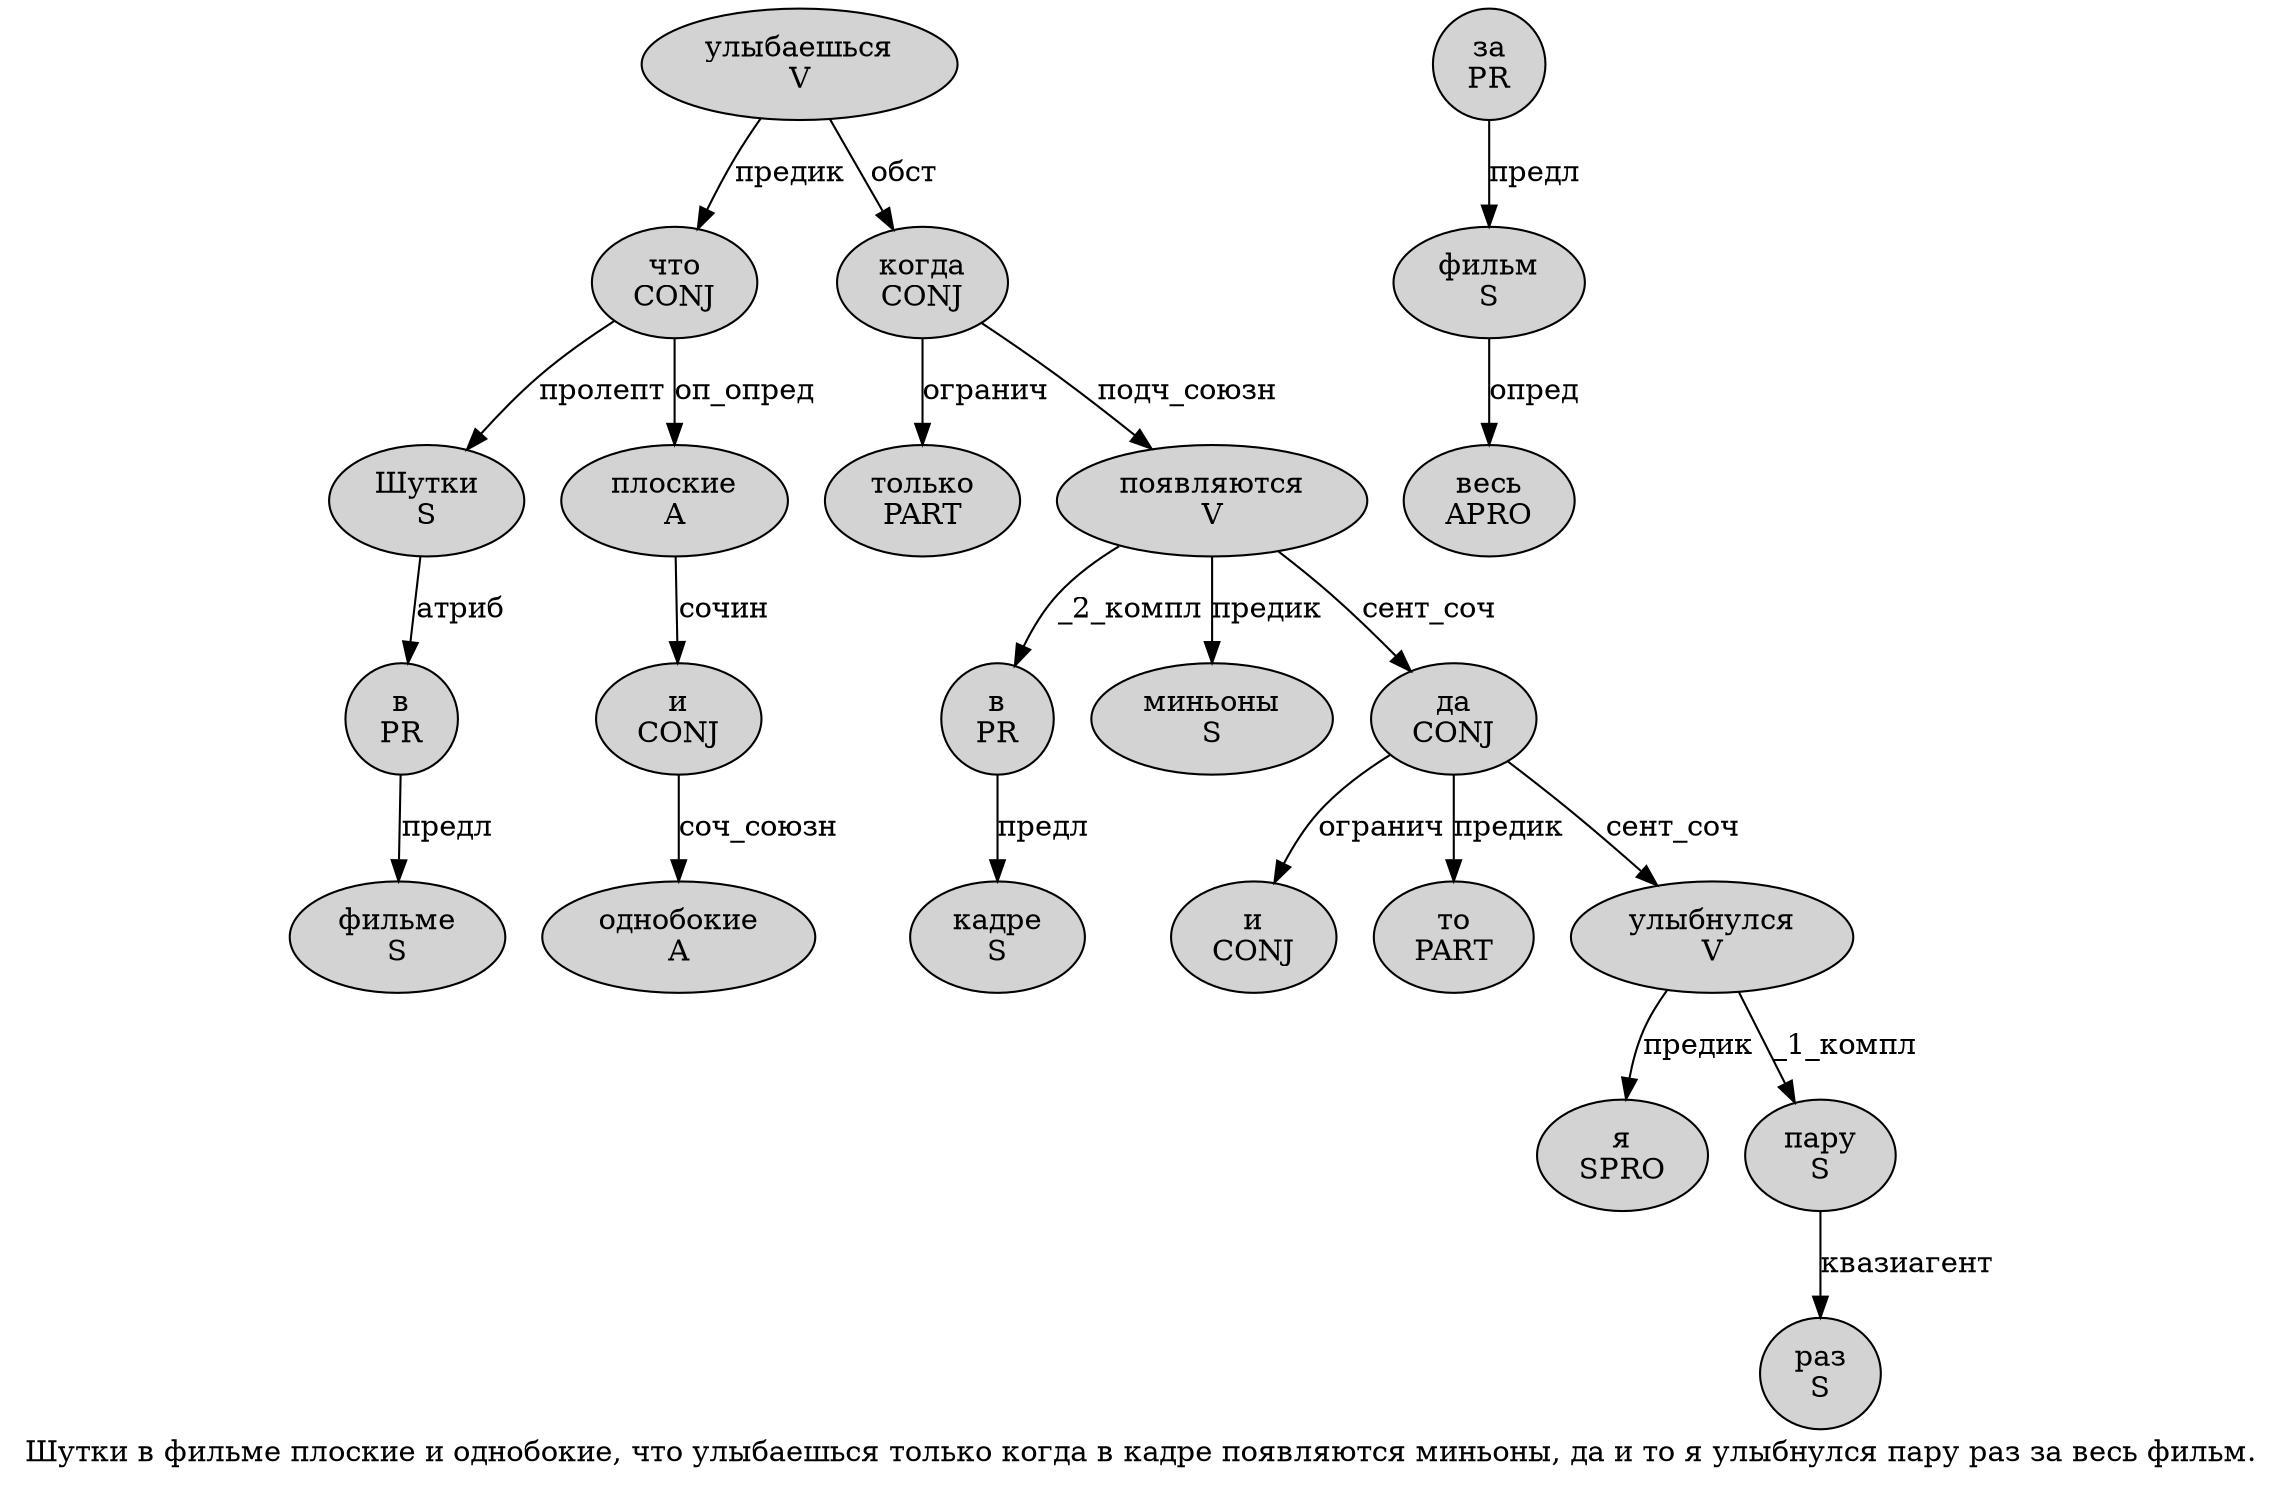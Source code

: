digraph SENTENCE_2936 {
	graph [label="Шутки в фильме плоские и однобокие, что улыбаешься только когда в кадре появляются миньоны, да и то я улыбнулся пару раз за весь фильм."]
	node [style=filled]
		0 [label="Шутки
S" color="" fillcolor=lightgray penwidth=1 shape=ellipse]
		1 [label="в
PR" color="" fillcolor=lightgray penwidth=1 shape=ellipse]
		2 [label="фильме
S" color="" fillcolor=lightgray penwidth=1 shape=ellipse]
		3 [label="плоские
A" color="" fillcolor=lightgray penwidth=1 shape=ellipse]
		4 [label="и
CONJ" color="" fillcolor=lightgray penwidth=1 shape=ellipse]
		5 [label="однобокие
A" color="" fillcolor=lightgray penwidth=1 shape=ellipse]
		7 [label="что
CONJ" color="" fillcolor=lightgray penwidth=1 shape=ellipse]
		8 [label="улыбаешься
V" color="" fillcolor=lightgray penwidth=1 shape=ellipse]
		9 [label="только
PART" color="" fillcolor=lightgray penwidth=1 shape=ellipse]
		10 [label="когда
CONJ" color="" fillcolor=lightgray penwidth=1 shape=ellipse]
		11 [label="в
PR" color="" fillcolor=lightgray penwidth=1 shape=ellipse]
		12 [label="кадре
S" color="" fillcolor=lightgray penwidth=1 shape=ellipse]
		13 [label="появляются
V" color="" fillcolor=lightgray penwidth=1 shape=ellipse]
		14 [label="миньоны
S" color="" fillcolor=lightgray penwidth=1 shape=ellipse]
		16 [label="да
CONJ" color="" fillcolor=lightgray penwidth=1 shape=ellipse]
		17 [label="и
CONJ" color="" fillcolor=lightgray penwidth=1 shape=ellipse]
		18 [label="то
PART" color="" fillcolor=lightgray penwidth=1 shape=ellipse]
		19 [label="я
SPRO" color="" fillcolor=lightgray penwidth=1 shape=ellipse]
		20 [label="улыбнулся
V" color="" fillcolor=lightgray penwidth=1 shape=ellipse]
		21 [label="пару
S" color="" fillcolor=lightgray penwidth=1 shape=ellipse]
		22 [label="раз
S" color="" fillcolor=lightgray penwidth=1 shape=ellipse]
		23 [label="за
PR" color="" fillcolor=lightgray penwidth=1 shape=ellipse]
		24 [label="весь
APRO" color="" fillcolor=lightgray penwidth=1 shape=ellipse]
		25 [label="фильм
S" color="" fillcolor=lightgray penwidth=1 shape=ellipse]
			21 -> 22 [label="квазиагент"]
			4 -> 5 [label="соч_союзн"]
			13 -> 11 [label="_2_компл"]
			13 -> 14 [label="предик"]
			13 -> 16 [label="сент_соч"]
			8 -> 7 [label="предик"]
			8 -> 10 [label="обст"]
			0 -> 1 [label="атриб"]
			3 -> 4 [label="сочин"]
			11 -> 12 [label="предл"]
			23 -> 25 [label="предл"]
			7 -> 0 [label="пролепт"]
			7 -> 3 [label="оп_опред"]
			16 -> 17 [label="огранич"]
			16 -> 18 [label="предик"]
			16 -> 20 [label="сент_соч"]
			20 -> 19 [label="предик"]
			20 -> 21 [label="_1_компл"]
			25 -> 24 [label="опред"]
			1 -> 2 [label="предл"]
			10 -> 9 [label="огранич"]
			10 -> 13 [label="подч_союзн"]
}